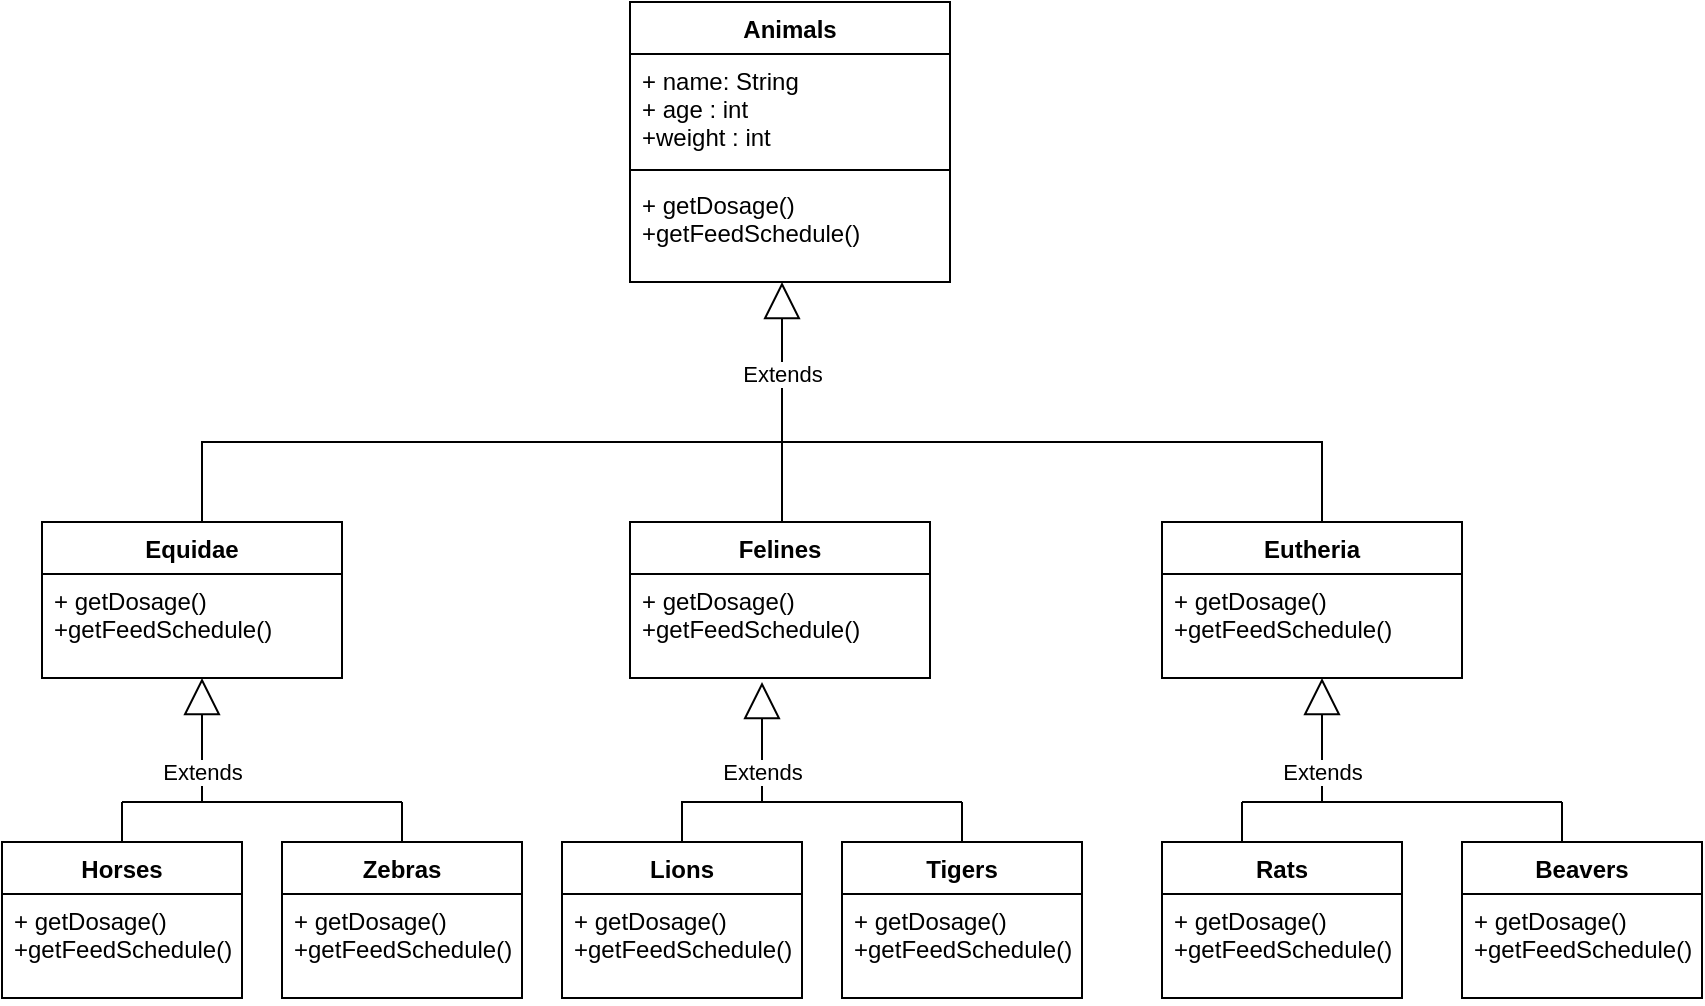 <mxfile version="20.0.4" type="github">
  <diagram id="QB6jL5C5Ag8ClhFZlGGN" name="Page-1">
    <mxGraphModel dx="1422" dy="794" grid="1" gridSize="10" guides="1" tooltips="1" connect="1" arrows="1" fold="1" page="1" pageScale="1" pageWidth="827" pageHeight="1169" math="0" shadow="0">
      <root>
        <mxCell id="0" />
        <mxCell id="1" parent="0" />
        <mxCell id="4cwQ66W66YWw1RuQxmPg-1" value="Animals" style="swimlane;fontStyle=1;align=center;verticalAlign=top;childLayout=stackLayout;horizontal=1;startSize=26;horizontalStack=0;resizeParent=1;resizeParentMax=0;resizeLast=0;collapsible=1;marginBottom=0;" vertex="1" parent="1">
          <mxGeometry x="334" y="60" width="160" height="140" as="geometry" />
        </mxCell>
        <mxCell id="4cwQ66W66YWw1RuQxmPg-2" value="+ name: String&#xa;+ age : int&#xa;+weight : int" style="text;strokeColor=none;fillColor=none;align=left;verticalAlign=top;spacingLeft=4;spacingRight=4;overflow=hidden;rotatable=0;points=[[0,0.5],[1,0.5]];portConstraint=eastwest;" vertex="1" parent="4cwQ66W66YWw1RuQxmPg-1">
          <mxGeometry y="26" width="160" height="54" as="geometry" />
        </mxCell>
        <mxCell id="4cwQ66W66YWw1RuQxmPg-3" value="" style="line;strokeWidth=1;fillColor=none;align=left;verticalAlign=middle;spacingTop=-1;spacingLeft=3;spacingRight=3;rotatable=0;labelPosition=right;points=[];portConstraint=eastwest;" vertex="1" parent="4cwQ66W66YWw1RuQxmPg-1">
          <mxGeometry y="80" width="160" height="8" as="geometry" />
        </mxCell>
        <mxCell id="4cwQ66W66YWw1RuQxmPg-4" value="+ getDosage()&#xa;+getFeedSchedule()" style="text;strokeColor=none;fillColor=none;align=left;verticalAlign=top;spacingLeft=4;spacingRight=4;overflow=hidden;rotatable=0;points=[[0,0.5],[1,0.5]];portConstraint=eastwest;" vertex="1" parent="4cwQ66W66YWw1RuQxmPg-1">
          <mxGeometry y="88" width="160" height="52" as="geometry" />
        </mxCell>
        <mxCell id="4cwQ66W66YWw1RuQxmPg-5" style="edgeStyle=orthogonalEdgeStyle;rounded=0;orthogonalLoop=1;jettySize=auto;html=1;exitX=1;exitY=0.5;exitDx=0;exitDy=0;" edge="1" parent="4cwQ66W66YWw1RuQxmPg-1" source="4cwQ66W66YWw1RuQxmPg-4" target="4cwQ66W66YWw1RuQxmPg-4">
          <mxGeometry relative="1" as="geometry" />
        </mxCell>
        <mxCell id="4cwQ66W66YWw1RuQxmPg-6" value="Equidae" style="swimlane;fontStyle=1;align=center;verticalAlign=top;childLayout=stackLayout;horizontal=1;startSize=26;horizontalStack=0;resizeParent=1;resizeParentMax=0;resizeLast=0;collapsible=1;marginBottom=0;" vertex="1" parent="1">
          <mxGeometry x="40" y="320" width="150" height="78" as="geometry">
            <mxRectangle x="40" y="320" width="90" height="30" as="alternateBounds" />
          </mxGeometry>
        </mxCell>
        <mxCell id="4cwQ66W66YWw1RuQxmPg-9" value="+ getDosage()&#xa;+getFeedSchedule()" style="text;strokeColor=none;fillColor=none;align=left;verticalAlign=top;spacingLeft=4;spacingRight=4;overflow=hidden;rotatable=0;points=[[0,0.5],[1,0.5]];portConstraint=eastwest;" vertex="1" parent="4cwQ66W66YWw1RuQxmPg-6">
          <mxGeometry y="26" width="150" height="52" as="geometry" />
        </mxCell>
        <mxCell id="4cwQ66W66YWw1RuQxmPg-18" value="Extends" style="endArrow=block;endSize=16;endFill=0;html=1;rounded=0;" edge="1" parent="1">
          <mxGeometry x="-0.143" width="160" relative="1" as="geometry">
            <mxPoint x="410" y="280" as="sourcePoint" />
            <mxPoint x="410" y="200" as="targetPoint" />
            <mxPoint as="offset" />
          </mxGeometry>
        </mxCell>
        <mxCell id="4cwQ66W66YWw1RuQxmPg-20" value="" style="endArrow=none;html=1;rounded=0;" edge="1" parent="1">
          <mxGeometry width="50" height="50" relative="1" as="geometry">
            <mxPoint x="120" y="320" as="sourcePoint" />
            <mxPoint x="410" y="280" as="targetPoint" />
            <Array as="points">
              <mxPoint x="120" y="280" />
            </Array>
          </mxGeometry>
        </mxCell>
        <mxCell id="4cwQ66W66YWw1RuQxmPg-21" value="" style="endArrow=none;html=1;rounded=0;" edge="1" parent="1">
          <mxGeometry width="50" height="50" relative="1" as="geometry">
            <mxPoint x="410" y="320" as="sourcePoint" />
            <mxPoint x="410" y="280" as="targetPoint" />
          </mxGeometry>
        </mxCell>
        <mxCell id="4cwQ66W66YWw1RuQxmPg-22" value="" style="endArrow=none;html=1;rounded=0;" edge="1" parent="1">
          <mxGeometry width="50" height="50" relative="1" as="geometry">
            <mxPoint x="410" y="280" as="sourcePoint" />
            <mxPoint x="640" y="280" as="targetPoint" />
          </mxGeometry>
        </mxCell>
        <mxCell id="4cwQ66W66YWw1RuQxmPg-23" value="Felines" style="swimlane;fontStyle=1;align=center;verticalAlign=top;childLayout=stackLayout;horizontal=1;startSize=26;horizontalStack=0;resizeParent=1;resizeParentMax=0;resizeLast=0;collapsible=1;marginBottom=0;" vertex="1" parent="1">
          <mxGeometry x="334" y="320" width="150" height="78" as="geometry" />
        </mxCell>
        <mxCell id="4cwQ66W66YWw1RuQxmPg-26" value="+ getDosage()&#xa;+getFeedSchedule()" style="text;strokeColor=none;fillColor=none;align=left;verticalAlign=top;spacingLeft=4;spacingRight=4;overflow=hidden;rotatable=0;points=[[0,0.5],[1,0.5]];portConstraint=eastwest;" vertex="1" parent="4cwQ66W66YWw1RuQxmPg-23">
          <mxGeometry y="26" width="150" height="52" as="geometry" />
        </mxCell>
        <mxCell id="4cwQ66W66YWw1RuQxmPg-27" value="Eutheria" style="swimlane;fontStyle=1;align=center;verticalAlign=top;childLayout=stackLayout;horizontal=1;startSize=26;horizontalStack=0;resizeParent=1;resizeParentMax=0;resizeLast=0;collapsible=1;marginBottom=0;" vertex="1" parent="1">
          <mxGeometry x="600" y="320" width="150" height="78" as="geometry" />
        </mxCell>
        <mxCell id="4cwQ66W66YWw1RuQxmPg-30" value="+ getDosage()&#xa;+getFeedSchedule()" style="text;strokeColor=none;fillColor=none;align=left;verticalAlign=top;spacingLeft=4;spacingRight=4;overflow=hidden;rotatable=0;points=[[0,0.5],[1,0.5]];portConstraint=eastwest;" vertex="1" parent="4cwQ66W66YWw1RuQxmPg-27">
          <mxGeometry y="26" width="150" height="52" as="geometry" />
        </mxCell>
        <mxCell id="4cwQ66W66YWw1RuQxmPg-31" value="" style="endArrow=none;html=1;rounded=0;" edge="1" parent="1">
          <mxGeometry width="50" height="50" relative="1" as="geometry">
            <mxPoint x="680" y="320" as="sourcePoint" />
            <mxPoint x="640" y="280" as="targetPoint" />
            <Array as="points">
              <mxPoint x="680" y="280" />
            </Array>
          </mxGeometry>
        </mxCell>
        <mxCell id="4cwQ66W66YWw1RuQxmPg-32" value="Horses" style="swimlane;fontStyle=1;align=center;verticalAlign=top;childLayout=stackLayout;horizontal=1;startSize=26;horizontalStack=0;resizeParent=1;resizeParentMax=0;resizeLast=0;collapsible=1;marginBottom=0;" vertex="1" parent="1">
          <mxGeometry x="20" y="480" width="120" height="78" as="geometry">
            <mxRectangle x="40" y="320" width="90" height="30" as="alternateBounds" />
          </mxGeometry>
        </mxCell>
        <mxCell id="4cwQ66W66YWw1RuQxmPg-33" value="+ getDosage()&#xa;+getFeedSchedule()" style="text;strokeColor=none;fillColor=none;align=left;verticalAlign=top;spacingLeft=4;spacingRight=4;overflow=hidden;rotatable=0;points=[[0,0.5],[1,0.5]];portConstraint=eastwest;" vertex="1" parent="4cwQ66W66YWw1RuQxmPg-32">
          <mxGeometry y="26" width="120" height="52" as="geometry" />
        </mxCell>
        <mxCell id="4cwQ66W66YWw1RuQxmPg-35" value="Zebras" style="swimlane;fontStyle=1;align=center;verticalAlign=top;childLayout=stackLayout;horizontal=1;startSize=26;horizontalStack=0;resizeParent=1;resizeParentMax=0;resizeLast=0;collapsible=1;marginBottom=0;" vertex="1" parent="1">
          <mxGeometry x="160" y="480" width="120" height="78" as="geometry">
            <mxRectangle x="40" y="320" width="90" height="30" as="alternateBounds" />
          </mxGeometry>
        </mxCell>
        <mxCell id="4cwQ66W66YWw1RuQxmPg-36" value="+ getDosage()&#xa;+getFeedSchedule()" style="text;strokeColor=none;fillColor=none;align=left;verticalAlign=top;spacingLeft=4;spacingRight=4;overflow=hidden;rotatable=0;points=[[0,0.5],[1,0.5]];portConstraint=eastwest;" vertex="1" parent="4cwQ66W66YWw1RuQxmPg-35">
          <mxGeometry y="26" width="120" height="52" as="geometry" />
        </mxCell>
        <mxCell id="4cwQ66W66YWw1RuQxmPg-37" value="Lions" style="swimlane;fontStyle=1;align=center;verticalAlign=top;childLayout=stackLayout;horizontal=1;startSize=26;horizontalStack=0;resizeParent=1;resizeParentMax=0;resizeLast=0;collapsible=1;marginBottom=0;" vertex="1" parent="1">
          <mxGeometry x="300" y="480" width="120" height="78" as="geometry">
            <mxRectangle x="40" y="320" width="90" height="30" as="alternateBounds" />
          </mxGeometry>
        </mxCell>
        <mxCell id="4cwQ66W66YWw1RuQxmPg-38" value="+ getDosage()&#xa;+getFeedSchedule()" style="text;strokeColor=none;fillColor=none;align=left;verticalAlign=top;spacingLeft=4;spacingRight=4;overflow=hidden;rotatable=0;points=[[0,0.5],[1,0.5]];portConstraint=eastwest;" vertex="1" parent="4cwQ66W66YWw1RuQxmPg-37">
          <mxGeometry y="26" width="120" height="52" as="geometry" />
        </mxCell>
        <mxCell id="4cwQ66W66YWw1RuQxmPg-39" value="Tigers" style="swimlane;fontStyle=1;align=center;verticalAlign=top;childLayout=stackLayout;horizontal=1;startSize=26;horizontalStack=0;resizeParent=1;resizeParentMax=0;resizeLast=0;collapsible=1;marginBottom=0;" vertex="1" parent="1">
          <mxGeometry x="440" y="480" width="120" height="78" as="geometry">
            <mxRectangle x="40" y="320" width="90" height="30" as="alternateBounds" />
          </mxGeometry>
        </mxCell>
        <mxCell id="4cwQ66W66YWw1RuQxmPg-40" value="+ getDosage()&#xa;+getFeedSchedule()" style="text;strokeColor=none;fillColor=none;align=left;verticalAlign=top;spacingLeft=4;spacingRight=4;overflow=hidden;rotatable=0;points=[[0,0.5],[1,0.5]];portConstraint=eastwest;" vertex="1" parent="4cwQ66W66YWw1RuQxmPg-39">
          <mxGeometry y="26" width="120" height="52" as="geometry" />
        </mxCell>
        <mxCell id="4cwQ66W66YWw1RuQxmPg-41" value="Rats" style="swimlane;fontStyle=1;align=center;verticalAlign=top;childLayout=stackLayout;horizontal=1;startSize=26;horizontalStack=0;resizeParent=1;resizeParentMax=0;resizeLast=0;collapsible=1;marginBottom=0;" vertex="1" parent="1">
          <mxGeometry x="600" y="480" width="120" height="78" as="geometry">
            <mxRectangle x="40" y="320" width="90" height="30" as="alternateBounds" />
          </mxGeometry>
        </mxCell>
        <mxCell id="4cwQ66W66YWw1RuQxmPg-42" value="+ getDosage()&#xa;+getFeedSchedule()" style="text;strokeColor=none;fillColor=none;align=left;verticalAlign=top;spacingLeft=4;spacingRight=4;overflow=hidden;rotatable=0;points=[[0,0.5],[1,0.5]];portConstraint=eastwest;" vertex="1" parent="4cwQ66W66YWw1RuQxmPg-41">
          <mxGeometry y="26" width="120" height="52" as="geometry" />
        </mxCell>
        <mxCell id="4cwQ66W66YWw1RuQxmPg-43" value="Beavers" style="swimlane;fontStyle=1;align=center;verticalAlign=top;childLayout=stackLayout;horizontal=1;startSize=26;horizontalStack=0;resizeParent=1;resizeParentMax=0;resizeLast=0;collapsible=1;marginBottom=0;" vertex="1" parent="1">
          <mxGeometry x="750" y="480" width="120" height="78" as="geometry">
            <mxRectangle x="40" y="320" width="90" height="30" as="alternateBounds" />
          </mxGeometry>
        </mxCell>
        <mxCell id="4cwQ66W66YWw1RuQxmPg-44" value="+ getDosage()&#xa;+getFeedSchedule()" style="text;strokeColor=none;fillColor=none;align=left;verticalAlign=top;spacingLeft=4;spacingRight=4;overflow=hidden;rotatable=0;points=[[0,0.5],[1,0.5]];portConstraint=eastwest;" vertex="1" parent="4cwQ66W66YWw1RuQxmPg-43">
          <mxGeometry y="26" width="120" height="52" as="geometry" />
        </mxCell>
        <mxCell id="4cwQ66W66YWw1RuQxmPg-45" value="Extends" style="endArrow=block;endSize=16;endFill=0;html=1;rounded=0;" edge="1" parent="1">
          <mxGeometry x="-0.5" width="160" relative="1" as="geometry">
            <mxPoint x="400" y="460" as="sourcePoint" />
            <mxPoint x="400" y="400" as="targetPoint" />
            <Array as="points">
              <mxPoint x="400" y="420" />
            </Array>
            <mxPoint as="offset" />
          </mxGeometry>
        </mxCell>
        <mxCell id="4cwQ66W66YWw1RuQxmPg-57" value="Extends" style="endArrow=block;endSize=16;endFill=0;html=1;rounded=0;" edge="1" parent="1">
          <mxGeometry x="-0.5" width="160" relative="1" as="geometry">
            <mxPoint x="120" y="460" as="sourcePoint" />
            <mxPoint x="120" y="398" as="targetPoint" />
            <Array as="points">
              <mxPoint x="120" y="418" />
            </Array>
            <mxPoint as="offset" />
          </mxGeometry>
        </mxCell>
        <mxCell id="4cwQ66W66YWw1RuQxmPg-59" value="Extends" style="endArrow=block;endSize=16;endFill=0;html=1;rounded=0;" edge="1" parent="1">
          <mxGeometry x="-0.5" width="160" relative="1" as="geometry">
            <mxPoint x="680" y="460" as="sourcePoint" />
            <mxPoint x="680" y="398" as="targetPoint" />
            <Array as="points">
              <mxPoint x="680" y="418" />
            </Array>
            <mxPoint as="offset" />
          </mxGeometry>
        </mxCell>
        <mxCell id="4cwQ66W66YWw1RuQxmPg-60" value="" style="endArrow=none;html=1;rounded=0;" edge="1" parent="1">
          <mxGeometry width="50" height="50" relative="1" as="geometry">
            <mxPoint x="80" y="480" as="sourcePoint" />
            <mxPoint x="80" y="460" as="targetPoint" />
          </mxGeometry>
        </mxCell>
        <mxCell id="4cwQ66W66YWw1RuQxmPg-61" value="" style="endArrow=none;html=1;rounded=0;" edge="1" parent="1">
          <mxGeometry width="50" height="50" relative="1" as="geometry">
            <mxPoint x="80" y="460" as="sourcePoint" />
            <mxPoint x="220" y="460" as="targetPoint" />
          </mxGeometry>
        </mxCell>
        <mxCell id="4cwQ66W66YWw1RuQxmPg-63" value="" style="endArrow=none;html=1;rounded=0;" edge="1" parent="1">
          <mxGeometry width="50" height="50" relative="1" as="geometry">
            <mxPoint x="220" y="480" as="sourcePoint" />
            <mxPoint x="220" y="460" as="targetPoint" />
          </mxGeometry>
        </mxCell>
        <mxCell id="4cwQ66W66YWw1RuQxmPg-64" value="" style="endArrow=none;html=1;rounded=0;exitX=0.5;exitY=0;exitDx=0;exitDy=0;" edge="1" parent="1" source="4cwQ66W66YWw1RuQxmPg-37">
          <mxGeometry width="50" height="50" relative="1" as="geometry">
            <mxPoint x="300" y="460" as="sourcePoint" />
            <mxPoint x="500" y="460" as="targetPoint" />
            <Array as="points">
              <mxPoint x="360" y="460" />
            </Array>
          </mxGeometry>
        </mxCell>
        <mxCell id="4cwQ66W66YWw1RuQxmPg-66" value="" style="endArrow=none;html=1;rounded=0;" edge="1" parent="1">
          <mxGeometry width="50" height="50" relative="1" as="geometry">
            <mxPoint x="500" y="480" as="sourcePoint" />
            <mxPoint x="500" y="460" as="targetPoint" />
          </mxGeometry>
        </mxCell>
        <mxCell id="4cwQ66W66YWw1RuQxmPg-67" value="" style="endArrow=none;html=1;rounded=0;" edge="1" parent="1">
          <mxGeometry width="50" height="50" relative="1" as="geometry">
            <mxPoint x="640" y="480" as="sourcePoint" />
            <mxPoint x="640" y="460" as="targetPoint" />
          </mxGeometry>
        </mxCell>
        <mxCell id="4cwQ66W66YWw1RuQxmPg-68" value="" style="endArrow=none;html=1;rounded=0;" edge="1" parent="1">
          <mxGeometry width="50" height="50" relative="1" as="geometry">
            <mxPoint x="640" y="460" as="sourcePoint" />
            <mxPoint x="800" y="460" as="targetPoint" />
          </mxGeometry>
        </mxCell>
        <mxCell id="4cwQ66W66YWw1RuQxmPg-69" value="" style="endArrow=none;html=1;rounded=0;" edge="1" parent="1">
          <mxGeometry width="50" height="50" relative="1" as="geometry">
            <mxPoint x="800" y="480" as="sourcePoint" />
            <mxPoint x="800" y="460" as="targetPoint" />
          </mxGeometry>
        </mxCell>
      </root>
    </mxGraphModel>
  </diagram>
</mxfile>
